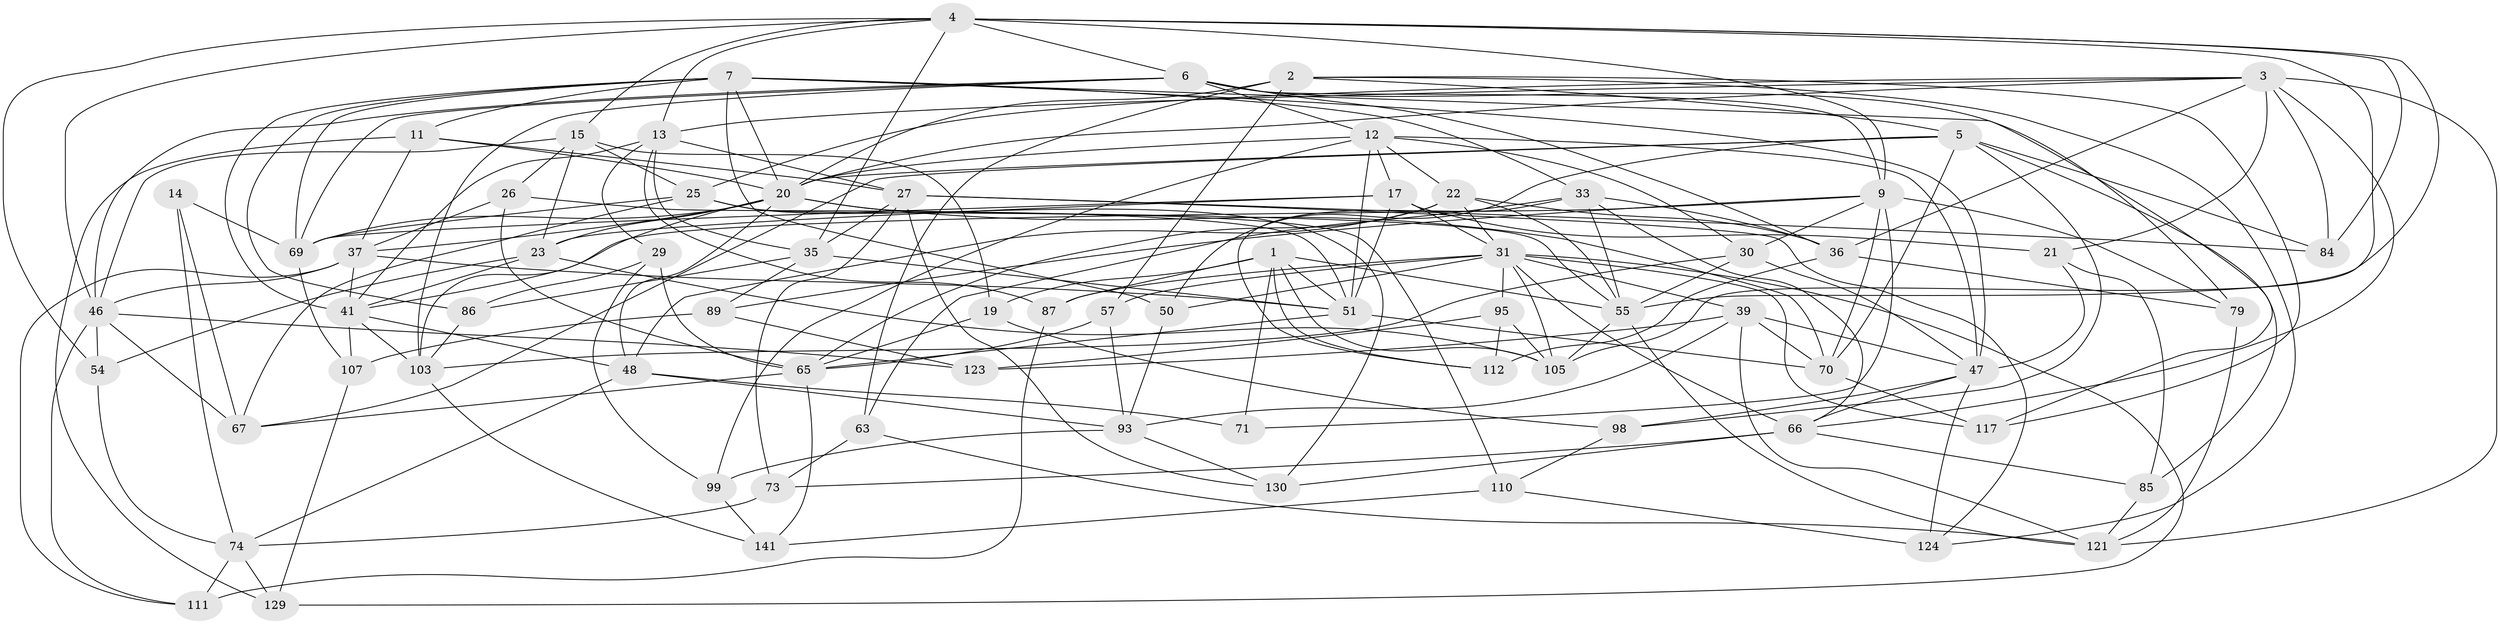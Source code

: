 // original degree distribution, {4: 1.0}
// Generated by graph-tools (version 1.1) at 2025/20/03/04/25 18:20:51]
// undirected, 71 vertices, 204 edges
graph export_dot {
graph [start="1"]
  node [color=gray90,style=filled];
  1 [super="+34+45"];
  2 [super="+38"];
  3 [super="+138+127"];
  4 [super="+43+8"];
  5 [super="+24"];
  6 [super="+18"];
  7 [super="+61+75"];
  9 [super="+10"];
  11 [super="+92"];
  12 [super="+52+16+94"];
  13 [super="+64"];
  14;
  15 [super="+136"];
  17 [super="+40"];
  19;
  20 [super="+108+28+59+32"];
  21;
  22 [super="+53"];
  23 [super="+116"];
  25 [super="+72"];
  26;
  27 [super="+102"];
  29;
  30 [super="+49"];
  31 [super="+109+120"];
  33 [super="+137"];
  35 [super="+56"];
  36 [super="+58"];
  37 [super="+91+106"];
  39 [super="+81"];
  41 [super="+78+115"];
  46 [super="+118+77"];
  47 [super="+101+62"];
  48 [super="+114"];
  50;
  51 [super="+60"];
  54;
  55 [super="+143+119"];
  57;
  63;
  65 [super="+142+68"];
  66 [super="+104+96"];
  67 [super="+76"];
  69 [super="+132+83"];
  70 [super="+131"];
  71;
  73;
  74 [super="+82"];
  79;
  84;
  85;
  86;
  87;
  89;
  93 [super="+125"];
  95;
  98;
  99;
  103 [super="+128"];
  105 [super="+113"];
  107;
  110;
  111;
  112;
  117;
  121 [super="+133"];
  123;
  124;
  129;
  130;
  141;
  1 -- 71 [weight=2];
  1 -- 112;
  1 -- 19;
  1 -- 55;
  1 -- 87;
  1 -- 105;
  1 -- 51;
  2 -- 63;
  2 -- 57;
  2 -- 20;
  2 -- 117;
  2 -- 124;
  2 -- 5;
  3 -- 121;
  3 -- 21;
  3 -- 20;
  3 -- 66;
  3 -- 13;
  3 -- 25;
  3 -- 84;
  3 -- 36;
  4 -- 13;
  4 -- 105;
  4 -- 35;
  4 -- 9;
  4 -- 46;
  4 -- 84;
  4 -- 54;
  4 -- 15;
  4 -- 6;
  4 -- 55;
  5 -- 70;
  5 -- 98;
  5 -- 50;
  5 -- 20;
  5 -- 84;
  5 -- 85;
  5 -- 67;
  6 -- 9;
  6 -- 12 [weight=2];
  6 -- 46 [weight=2];
  6 -- 36;
  6 -- 69;
  6 -- 103;
  6 -- 79;
  7 -- 117;
  7 -- 20;
  7 -- 33;
  7 -- 50;
  7 -- 69;
  7 -- 86;
  7 -- 41;
  7 -- 11 [weight=2];
  7 -- 47;
  9 -- 79;
  9 -- 71;
  9 -- 89;
  9 -- 41;
  9 -- 70;
  9 -- 30;
  11 -- 129;
  11 -- 27;
  11 -- 37;
  11 -- 20;
  12 -- 99;
  12 -- 47;
  12 -- 30 [weight=2];
  12 -- 17;
  12 -- 51;
  12 -- 20;
  12 -- 22;
  13 -- 35;
  13 -- 29;
  13 -- 87;
  13 -- 41;
  13 -- 27 [weight=2];
  14 -- 67 [weight=2];
  14 -- 74;
  14 -- 69;
  15 -- 19;
  15 -- 25;
  15 -- 26;
  15 -- 23;
  15 -- 46;
  17 -- 21;
  17 -- 23;
  17 -- 69;
  17 -- 31;
  17 -- 51;
  19 -- 98;
  19 -- 65;
  20 -- 48;
  20 -- 23;
  20 -- 70;
  20 -- 37;
  20 -- 69 [weight=2];
  20 -- 103;
  20 -- 55;
  21 -- 85;
  21 -- 47;
  22 -- 65;
  22 -- 36;
  22 -- 48;
  22 -- 31;
  22 -- 55;
  23 -- 105;
  23 -- 41;
  23 -- 54;
  25 -- 130;
  25 -- 67;
  25 -- 110;
  25 -- 69;
  26 -- 65;
  26 -- 37;
  26 -- 51;
  27 -- 130;
  27 -- 35;
  27 -- 84;
  27 -- 73;
  27 -- 124;
  29 -- 99;
  29 -- 86;
  29 -- 65;
  30 -- 55;
  30 -- 103;
  30 -- 47;
  31 -- 87;
  31 -- 66 [weight=2];
  31 -- 50;
  31 -- 117;
  31 -- 39;
  31 -- 57;
  31 -- 95;
  31 -- 105;
  31 -- 129;
  33 -- 63;
  33 -- 66;
  33 -- 112;
  33 -- 55;
  33 -- 36;
  35 -- 86;
  35 -- 89;
  35 -- 51;
  36 -- 112;
  36 -- 79;
  37 -- 111;
  37 -- 46 [weight=2];
  37 -- 41;
  37 -- 51;
  39 -- 123;
  39 -- 70;
  39 -- 121;
  39 -- 93;
  39 -- 47;
  41 -- 107;
  41 -- 48;
  41 -- 103;
  46 -- 54;
  46 -- 67;
  46 -- 123;
  46 -- 111;
  47 -- 98;
  47 -- 66;
  47 -- 124;
  48 -- 93;
  48 -- 74;
  48 -- 71;
  50 -- 93;
  51 -- 70;
  51 -- 65;
  54 -- 74;
  55 -- 105;
  55 -- 121;
  57 -- 65;
  57 -- 93;
  63 -- 73;
  63 -- 121;
  65 -- 141;
  65 -- 67;
  66 -- 130;
  66 -- 73;
  66 -- 85;
  69 -- 107;
  70 -- 117;
  73 -- 74;
  74 -- 111;
  74 -- 129;
  79 -- 121;
  85 -- 121;
  86 -- 103;
  87 -- 111;
  89 -- 107;
  89 -- 123;
  93 -- 130;
  93 -- 99;
  95 -- 123;
  95 -- 112;
  95 -- 105;
  98 -- 110;
  99 -- 141;
  103 -- 141;
  107 -- 129;
  110 -- 124;
  110 -- 141;
}

